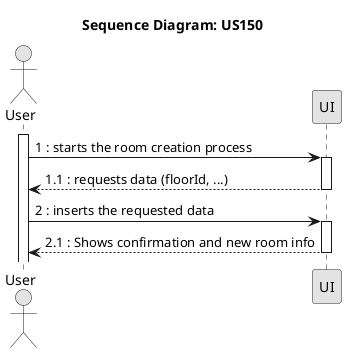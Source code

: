 @startuml
skinparam Monochrome true
skinparam PackageStyle rectangle
skinparam Shadowing false

title Sequence Diagram: US150

actor "User" as User
participant "UI" as UI 

activate User
User -> UI : 1 : starts the room creation process
activate UI
UI --> User : 1.1 : requests data (floorId, ...)
deactivate UI
User -> UI : 2 : inserts the requested data 
activate UI
UI --> User : 2.1 : Shows confirmation and new room info

deactivate UI

@enduml